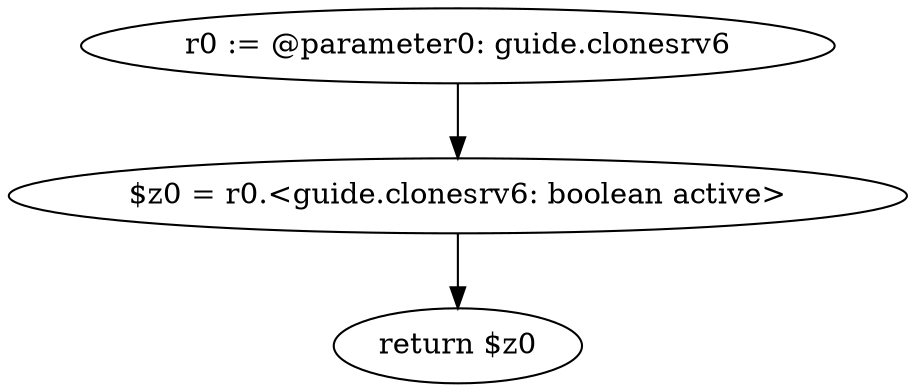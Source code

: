 digraph "unitGraph" {
    "r0 := @parameter0: guide.clonesrv6"
    "$z0 = r0.<guide.clonesrv6: boolean active>"
    "return $z0"
    "r0 := @parameter0: guide.clonesrv6"->"$z0 = r0.<guide.clonesrv6: boolean active>";
    "$z0 = r0.<guide.clonesrv6: boolean active>"->"return $z0";
}

